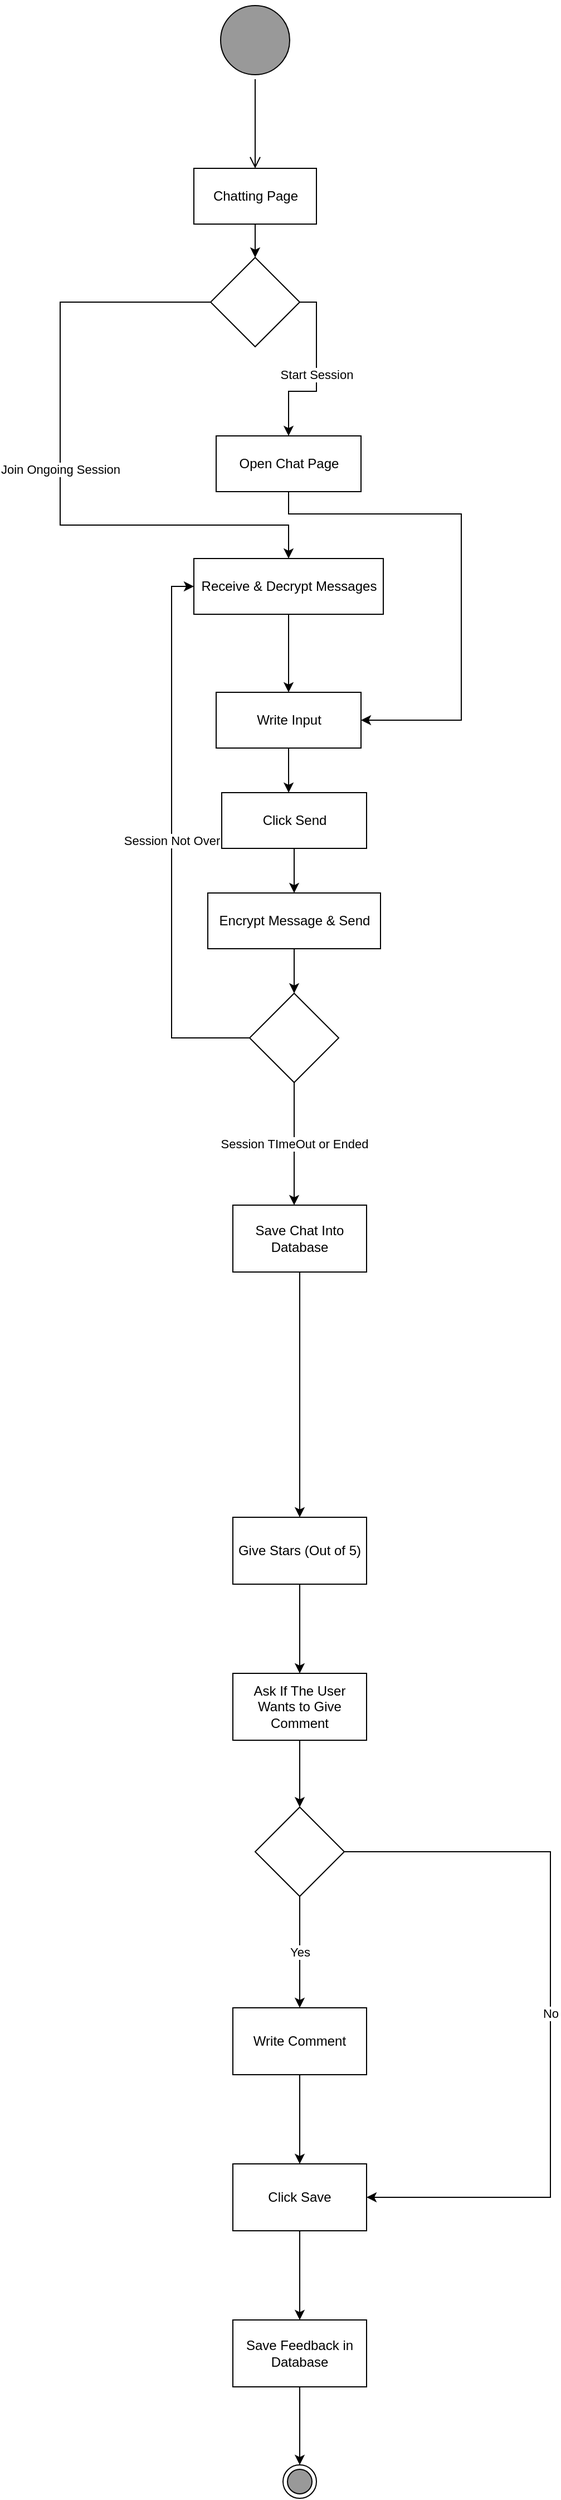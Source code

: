 <mxfile version="10.6.0" type="github"><diagram id="ZoTwgXy7oJFUxw7Q12XT" name="Page-1"><mxGraphModel dx="918" dy="616" grid="1" gridSize="10" guides="1" tooltips="1" connect="1" arrows="1" fold="1" page="1" pageScale="1" pageWidth="850" pageHeight="1100" math="0" shadow="0"><root><mxCell id="0"/><mxCell id="1" parent="0"/><mxCell id="8j-LKR-Jj2hK5sOHIg99-2" value="" style="ellipse;html=1;shape=startState;fillColor=#999999;strokeColor=#000000;" vertex="1" parent="1"><mxGeometry x="330" y="50" width="70" height="70" as="geometry"/></mxCell><mxCell id="8j-LKR-Jj2hK5sOHIg99-3" value="" style="edgeStyle=orthogonalEdgeStyle;html=1;verticalAlign=bottom;endArrow=open;endSize=8;strokeColor=#000000;entryX=0.5;entryY=0;entryDx=0;entryDy=0;" edge="1" source="8j-LKR-Jj2hK5sOHIg99-2" parent="1" target="8j-LKR-Jj2hK5sOHIg99-5"><mxGeometry relative="1" as="geometry"><mxPoint x="365" y="190" as="targetPoint"/></mxGeometry></mxCell><mxCell id="8j-LKR-Jj2hK5sOHIg99-65" value="" style="edgeStyle=orthogonalEdgeStyle;rounded=0;orthogonalLoop=1;jettySize=auto;html=1;strokeColor=#000000;" edge="1" parent="1" source="8j-LKR-Jj2hK5sOHIg99-5" target="8j-LKR-Jj2hK5sOHIg99-64"><mxGeometry relative="1" as="geometry"/></mxCell><mxCell id="8j-LKR-Jj2hK5sOHIg99-5" value="Chatting Page" style="html=1;strokeColor=#000000;fillColor=#FFFFFF;" vertex="1" parent="1"><mxGeometry x="310" y="200" width="110" height="50" as="geometry"/></mxCell><mxCell id="8j-LKR-Jj2hK5sOHIg99-31" value="" style="edgeStyle=orthogonalEdgeStyle;rounded=0;orthogonalLoop=1;jettySize=auto;html=1;strokeColor=#000000;entryX=1;entryY=0.5;entryDx=0;entryDy=0;" edge="1" parent="1" source="8j-LKR-Jj2hK5sOHIg99-10" target="8j-LKR-Jj2hK5sOHIg99-15"><mxGeometry relative="1" as="geometry"><Array as="points"><mxPoint x="395" y="510"/><mxPoint x="550" y="510"/><mxPoint x="550" y="695"/></Array></mxGeometry></mxCell><mxCell id="8j-LKR-Jj2hK5sOHIg99-10" value="Open Chat Page" style="html=1;strokeColor=#000000;fillColor=#FFFFFF;" vertex="1" parent="1"><mxGeometry x="330" y="440" width="130" height="50" as="geometry"/></mxCell><mxCell id="8j-LKR-Jj2hK5sOHIg99-38" value="" style="edgeStyle=orthogonalEdgeStyle;rounded=0;orthogonalLoop=1;jettySize=auto;html=1;strokeColor=#000000;" edge="1" parent="1" source="8j-LKR-Jj2hK5sOHIg99-30" target="8j-LKR-Jj2hK5sOHIg99-15"><mxGeometry relative="1" as="geometry"/></mxCell><mxCell id="8j-LKR-Jj2hK5sOHIg99-30" value="Receive &amp;amp; Decrypt Messages" style="html=1;strokeColor=#000000;fillColor=#FFFFFF;" vertex="1" parent="1"><mxGeometry x="310" y="550" width="170" height="50" as="geometry"/></mxCell><mxCell id="8j-LKR-Jj2hK5sOHIg99-27" value="" style="edgeStyle=orthogonalEdgeStyle;rounded=0;orthogonalLoop=1;jettySize=auto;html=1;strokeColor=#000000;entryX=0.462;entryY=0;entryDx=0;entryDy=0;entryPerimeter=0;" edge="1" parent="1" source="8j-LKR-Jj2hK5sOHIg99-15" target="8j-LKR-Jj2hK5sOHIg99-26"><mxGeometry relative="1" as="geometry"/></mxCell><mxCell id="8j-LKR-Jj2hK5sOHIg99-15" value="Write Input" style="html=1;strokeColor=#000000;fillColor=#FFFFFF;" vertex="1" parent="1"><mxGeometry x="330" y="670" width="130" height="50" as="geometry"/></mxCell><mxCell id="8j-LKR-Jj2hK5sOHIg99-36" value="" style="edgeStyle=orthogonalEdgeStyle;rounded=0;orthogonalLoop=1;jettySize=auto;html=1;strokeColor=#000000;" edge="1" parent="1" source="8j-LKR-Jj2hK5sOHIg99-26" target="8j-LKR-Jj2hK5sOHIg99-35"><mxGeometry relative="1" as="geometry"/></mxCell><mxCell id="8j-LKR-Jj2hK5sOHIg99-26" value="Click Send" style="html=1;strokeColor=#000000;fillColor=#FFFFFF;" vertex="1" parent="1"><mxGeometry x="335" y="760" width="130" height="50" as="geometry"/></mxCell><mxCell id="8j-LKR-Jj2hK5sOHIg99-37" value="" style="edgeStyle=orthogonalEdgeStyle;rounded=0;orthogonalLoop=1;jettySize=auto;html=1;strokeColor=#000000;" edge="1" parent="1" source="8j-LKR-Jj2hK5sOHIg99-35" target="8j-LKR-Jj2hK5sOHIg99-17"><mxGeometry relative="1" as="geometry"/></mxCell><mxCell id="8j-LKR-Jj2hK5sOHIg99-35" value="Encrypt Message &amp;amp; Send" style="html=1;strokeColor=#000000;fillColor=#FFFFFF;" vertex="1" parent="1"><mxGeometry x="322.5" y="850" width="155" height="50" as="geometry"/></mxCell><mxCell id="8j-LKR-Jj2hK5sOHIg99-21" value="Session TImeOut or Ended" style="edgeStyle=orthogonalEdgeStyle;rounded=0;orthogonalLoop=1;jettySize=auto;html=1;strokeColor=#000000;" edge="1" parent="1" source="8j-LKR-Jj2hK5sOHIg99-17" target="8j-LKR-Jj2hK5sOHIg99-20"><mxGeometry relative="1" as="geometry"><Array as="points"><mxPoint x="400" y="1110"/><mxPoint x="400" y="1110"/></Array></mxGeometry></mxCell><mxCell id="8j-LKR-Jj2hK5sOHIg99-25" value="Session Not Over&lt;br&gt;" style="edgeStyle=orthogonalEdgeStyle;rounded=0;orthogonalLoop=1;jettySize=auto;html=1;strokeColor=#000000;entryX=0;entryY=0.5;entryDx=0;entryDy=0;" edge="1" parent="1" source="8j-LKR-Jj2hK5sOHIg99-17" target="8j-LKR-Jj2hK5sOHIg99-30"><mxGeometry relative="1" as="geometry"><mxPoint x="265" y="800" as="targetPoint"/><Array as="points"><mxPoint x="290" y="980"/><mxPoint x="290" y="575"/></Array></mxGeometry></mxCell><mxCell id="8j-LKR-Jj2hK5sOHIg99-17" value="" style="rhombus;whiteSpace=wrap;html=1;strokeColor=#000000;fillColor=#FFFFFF;" vertex="1" parent="1"><mxGeometry x="360" y="940" width="80" height="80" as="geometry"/></mxCell><mxCell id="8j-LKR-Jj2hK5sOHIg99-43" value="" style="edgeStyle=orthogonalEdgeStyle;rounded=0;orthogonalLoop=1;jettySize=auto;html=1;strokeColor=#000000;entryX=0.5;entryY=0;entryDx=0;entryDy=0;" edge="1" parent="1" source="8j-LKR-Jj2hK5sOHIg99-20" target="8j-LKR-Jj2hK5sOHIg99-44"><mxGeometry relative="1" as="geometry"><mxPoint x="405" y="1270" as="targetPoint"/></mxGeometry></mxCell><mxCell id="8j-LKR-Jj2hK5sOHIg99-20" value="Save Chat Into Database" style="rounded=0;whiteSpace=wrap;html=1;strokeColor=#000000;fillColor=#FFFFFF;" vertex="1" parent="1"><mxGeometry x="345" y="1130" width="120" height="60" as="geometry"/></mxCell><mxCell id="8j-LKR-Jj2hK5sOHIg99-60" value="" style="edgeStyle=orthogonalEdgeStyle;rounded=0;orthogonalLoop=1;jettySize=auto;html=1;strokeColor=#000000;" edge="1" parent="1" source="8j-LKR-Jj2hK5sOHIg99-44" target="8j-LKR-Jj2hK5sOHIg99-59"><mxGeometry relative="1" as="geometry"/></mxCell><mxCell id="8j-LKR-Jj2hK5sOHIg99-44" value="Give Stars (Out of 5)" style="rounded=0;whiteSpace=wrap;html=1;strokeColor=#000000;fillColor=#FFFFFF;" vertex="1" parent="1"><mxGeometry x="345" y="1410" width="120" height="60" as="geometry"/></mxCell><mxCell id="8j-LKR-Jj2hK5sOHIg99-61" value="" style="edgeStyle=orthogonalEdgeStyle;rounded=0;orthogonalLoop=1;jettySize=auto;html=1;strokeColor=#000000;" edge="1" parent="1" source="8j-LKR-Jj2hK5sOHIg99-59" target="8j-LKR-Jj2hK5sOHIg99-48"><mxGeometry relative="1" as="geometry"/></mxCell><mxCell id="8j-LKR-Jj2hK5sOHIg99-59" value="Ask If The User Wants to Give Comment" style="rounded=0;whiteSpace=wrap;html=1;strokeColor=#000000;fillColor=#FFFFFF;" vertex="1" parent="1"><mxGeometry x="345" y="1550" width="120" height="60" as="geometry"/></mxCell><mxCell id="8j-LKR-Jj2hK5sOHIg99-51" value="No" style="edgeStyle=orthogonalEdgeStyle;rounded=0;orthogonalLoop=1;jettySize=auto;html=1;strokeColor=#000000;entryX=1;entryY=0.5;entryDx=0;entryDy=0;" edge="1" parent="1" source="8j-LKR-Jj2hK5sOHIg99-48" target="8j-LKR-Jj2hK5sOHIg99-54"><mxGeometry relative="1" as="geometry"><mxPoint x="650" y="1690" as="targetPoint"/><Array as="points"><mxPoint x="630" y="1710"/><mxPoint x="630" y="2020"/></Array></mxGeometry></mxCell><mxCell id="8j-LKR-Jj2hK5sOHIg99-53" value="Yes" style="edgeStyle=orthogonalEdgeStyle;rounded=0;orthogonalLoop=1;jettySize=auto;html=1;strokeColor=#000000;" edge="1" parent="1" source="8j-LKR-Jj2hK5sOHIg99-48" target="8j-LKR-Jj2hK5sOHIg99-52"><mxGeometry relative="1" as="geometry"><Array as="points"><mxPoint x="405" y="1740"/><mxPoint x="405" y="1740"/></Array></mxGeometry></mxCell><mxCell id="8j-LKR-Jj2hK5sOHIg99-48" value="" style="rhombus;whiteSpace=wrap;html=1;strokeColor=#000000;fillColor=#FFFFFF;" vertex="1" parent="1"><mxGeometry x="365" y="1670" width="80" height="80" as="geometry"/></mxCell><mxCell id="8j-LKR-Jj2hK5sOHIg99-55" value="" style="edgeStyle=orthogonalEdgeStyle;rounded=0;orthogonalLoop=1;jettySize=auto;html=1;strokeColor=#000000;" edge="1" parent="1" source="8j-LKR-Jj2hK5sOHIg99-52" target="8j-LKR-Jj2hK5sOHIg99-54"><mxGeometry relative="1" as="geometry"/></mxCell><mxCell id="8j-LKR-Jj2hK5sOHIg99-52" value="Write Comment" style="rounded=0;whiteSpace=wrap;html=1;strokeColor=#000000;fillColor=#FFFFFF;" vertex="1" parent="1"><mxGeometry x="345" y="1850" width="120" height="60" as="geometry"/></mxCell><mxCell id="8j-LKR-Jj2hK5sOHIg99-57" value="" style="edgeStyle=orthogonalEdgeStyle;rounded=0;orthogonalLoop=1;jettySize=auto;html=1;strokeColor=#000000;" edge="1" parent="1" source="8j-LKR-Jj2hK5sOHIg99-54" target="8j-LKR-Jj2hK5sOHIg99-56"><mxGeometry relative="1" as="geometry"/></mxCell><mxCell id="8j-LKR-Jj2hK5sOHIg99-54" value="Click Save" style="rounded=0;whiteSpace=wrap;html=1;strokeColor=#000000;fillColor=#FFFFFF;" vertex="1" parent="1"><mxGeometry x="345" y="1990" width="120" height="60" as="geometry"/></mxCell><mxCell id="8j-LKR-Jj2hK5sOHIg99-63" value="" style="edgeStyle=orthogonalEdgeStyle;rounded=0;orthogonalLoop=1;jettySize=auto;html=1;strokeColor=#000000;" edge="1" parent="1" source="8j-LKR-Jj2hK5sOHIg99-56" target="8j-LKR-Jj2hK5sOHIg99-62"><mxGeometry relative="1" as="geometry"/></mxCell><mxCell id="8j-LKR-Jj2hK5sOHIg99-56" value="Save Feedback in Database" style="rounded=0;whiteSpace=wrap;html=1;strokeColor=#000000;fillColor=#FFFFFF;" vertex="1" parent="1"><mxGeometry x="345" y="2130" width="120" height="60" as="geometry"/></mxCell><mxCell id="8j-LKR-Jj2hK5sOHIg99-62" value="" style="ellipse;html=1;shape=endState;fillColor=#999999;strokeColor=#000000;" vertex="1" parent="1"><mxGeometry x="390" y="2260" width="30" height="30" as="geometry"/></mxCell><mxCell id="8j-LKR-Jj2hK5sOHIg99-67" value="Start Session" style="edgeStyle=orthogonalEdgeStyle;rounded=0;orthogonalLoop=1;jettySize=auto;html=1;strokeColor=#000000;entryX=0.5;entryY=0;entryDx=0;entryDy=0;" edge="1" parent="1" source="8j-LKR-Jj2hK5sOHIg99-64" target="8j-LKR-Jj2hK5sOHIg99-10"><mxGeometry relative="1" as="geometry"><mxPoint x="485" y="320" as="targetPoint"/><Array as="points"><mxPoint x="420" y="320"/><mxPoint x="420" y="400"/><mxPoint x="395" y="400"/></Array></mxGeometry></mxCell><mxCell id="8j-LKR-Jj2hK5sOHIg99-69" value="Join Ongoing Session&lt;br&gt;" style="edgeStyle=orthogonalEdgeStyle;rounded=0;orthogonalLoop=1;jettySize=auto;html=1;strokeColor=#000000;entryX=0.5;entryY=0;entryDx=0;entryDy=0;" edge="1" parent="1" source="8j-LKR-Jj2hK5sOHIg99-64" target="8j-LKR-Jj2hK5sOHIg99-30"><mxGeometry relative="1" as="geometry"><mxPoint x="160" y="330" as="targetPoint"/><Array as="points"><mxPoint x="190" y="320"/><mxPoint x="190" y="520"/><mxPoint x="395" y="520"/></Array></mxGeometry></mxCell><mxCell id="8j-LKR-Jj2hK5sOHIg99-64" value="" style="rhombus;whiteSpace=wrap;html=1;strokeColor=#000000;fillColor=#FFFFFF;" vertex="1" parent="1"><mxGeometry x="325" y="280" width="80" height="80" as="geometry"/></mxCell></root></mxGraphModel></diagram></mxfile>